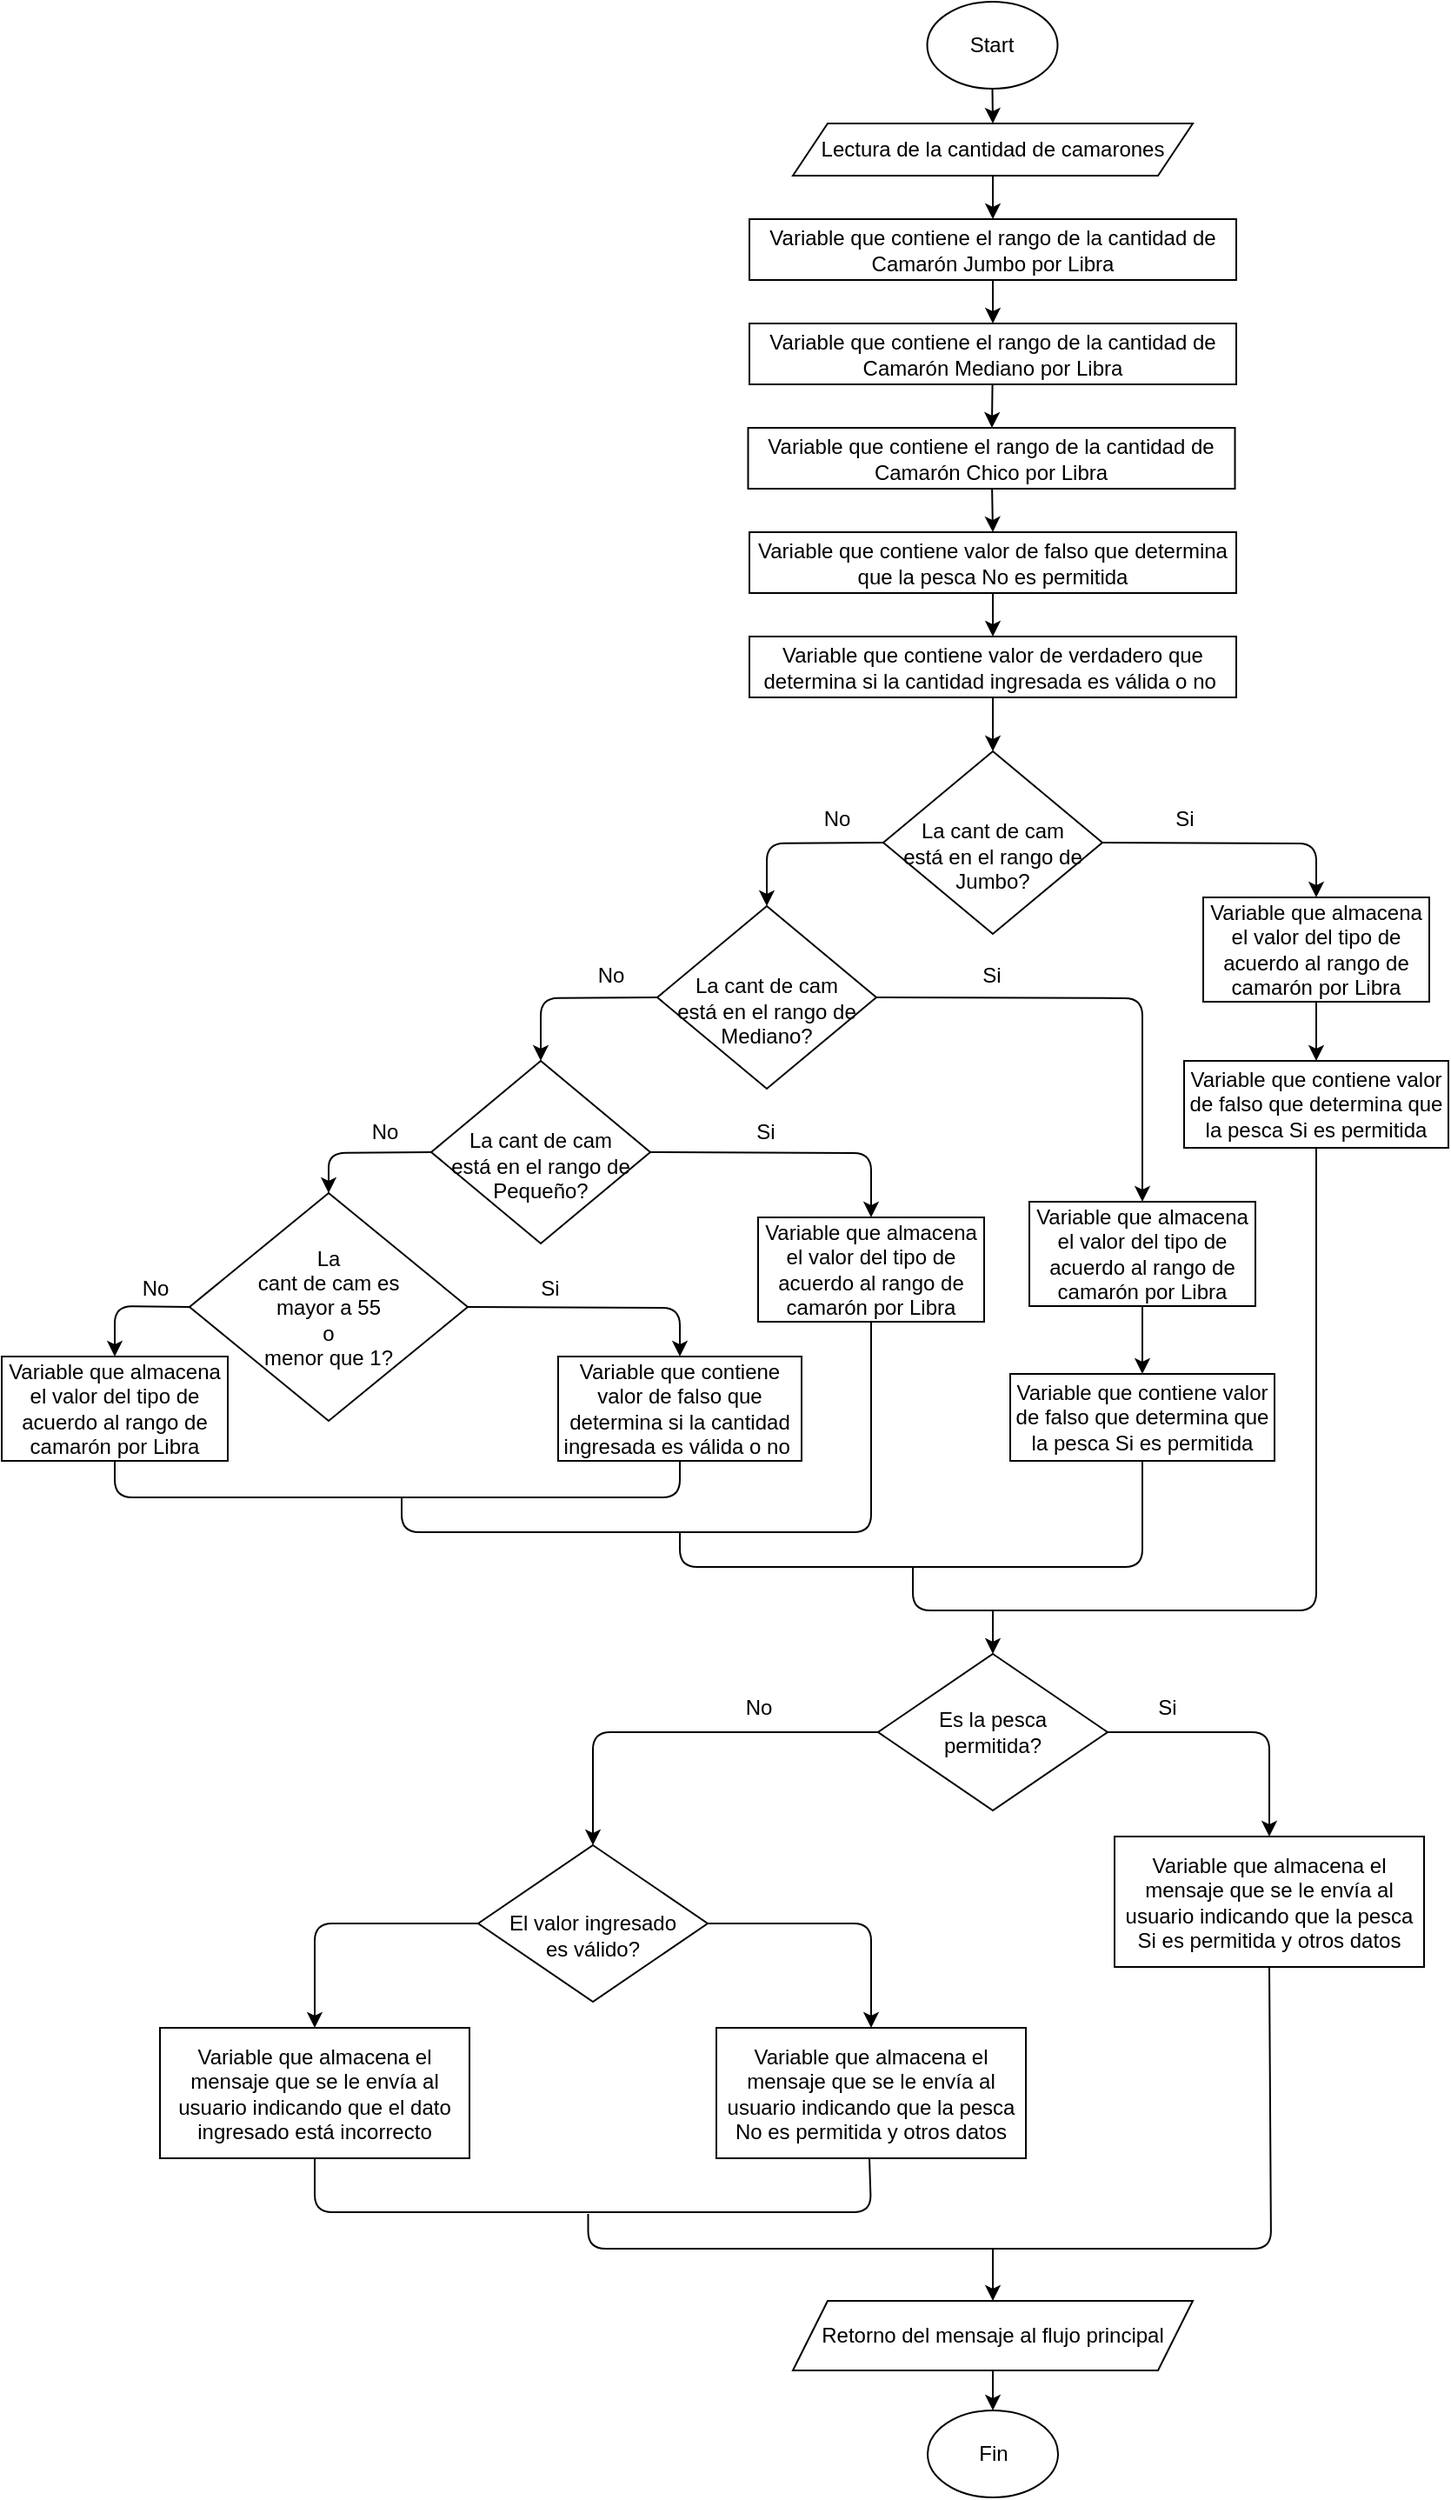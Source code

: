 <mxfile>
    <diagram id="NVoQuto0tyrQBgJS1qF8" name="Page-1">
        <mxGraphModel dx="8" dy="1083" grid="1" gridSize="10" guides="1" tooltips="1" connect="1" arrows="1" fold="1" page="1" pageScale="1" pageWidth="850" pageHeight="1100" math="0" shadow="0">
            <root>
                <mxCell id="0"/>
                <mxCell id="1" parent="0"/>
                <mxCell id="2" value="" style="edgeStyle=none;html=1;entryX=0.5;entryY=0;entryDx=0;entryDy=0;" parent="1" source="3" target="76" edge="1">
                    <mxGeometry relative="1" as="geometry">
                        <mxPoint x="1429.404" y="95" as="targetPoint"/>
                    </mxGeometry>
                </mxCell>
                <mxCell id="3" value="Start" style="ellipse;whiteSpace=wrap;html=1;" parent="1" vertex="1">
                    <mxGeometry x="1392.25" y="25" width="75" height="50" as="geometry"/>
                </mxCell>
                <mxCell id="6" value="Variable que almacena el mensaje que se le envía al usuario indicando que la pesca Si es permitida y otros datos" style="whiteSpace=wrap;html=1;align=center;" parent="1" vertex="1">
                    <mxGeometry x="1500" y="1080" width="178" height="75" as="geometry"/>
                </mxCell>
                <mxCell id="78" value="" style="edgeStyle=none;html=1;entryX=0.5;entryY=0;entryDx=0;entryDy=0;" parent="1" source="8" target="71" edge="1">
                    <mxGeometry relative="1" as="geometry"/>
                </mxCell>
                <mxCell id="8" value="Variable que contiene el rango de la cantidad de Camarón Jumbo por Libra" style="whiteSpace=wrap;html=1;" parent="1" vertex="1">
                    <mxGeometry x="1290" y="150" width="280" height="35" as="geometry"/>
                </mxCell>
                <mxCell id="15" style="edgeStyle=none;html=1;entryX=0.5;entryY=0;entryDx=0;entryDy=0;exitX=1;exitY=0.5;exitDx=0;exitDy=0;" parent="1" source="17" target="102" edge="1">
                    <mxGeometry relative="1" as="geometry">
                        <Array as="points">
                            <mxPoint x="1616" y="509"/>
                        </Array>
                        <mxPoint x="1497" y="500" as="sourcePoint"/>
                        <mxPoint x="1627" y="551" as="targetPoint"/>
                    </mxGeometry>
                </mxCell>
                <mxCell id="16" style="edgeStyle=none;html=1;entryX=0.5;entryY=0;entryDx=0;entryDy=0;exitX=0;exitY=0.5;exitDx=0;exitDy=0;" parent="1" source="17" target="85" edge="1">
                    <mxGeometry relative="1" as="geometry">
                        <Array as="points">
                            <mxPoint x="1300" y="509"/>
                        </Array>
                        <mxPoint x="1367" y="509.5" as="sourcePoint"/>
                        <mxPoint x="1300" y="549.04" as="targetPoint"/>
                    </mxGeometry>
                </mxCell>
                <mxCell id="17" value="&lt;br&gt;La cant de cam &lt;br&gt;está en el rango de Jumbo?" style="rhombus;whiteSpace=wrap;html=1;" parent="1" vertex="1">
                    <mxGeometry x="1367" y="456" width="126" height="105" as="geometry"/>
                </mxCell>
                <mxCell id="21" style="edgeStyle=none;html=1;entryX=0.5;entryY=0;entryDx=0;entryDy=0;exitX=1;exitY=0.5;exitDx=0;exitDy=0;" parent="1" source="85" target="99" edge="1">
                    <mxGeometry relative="1" as="geometry">
                        <Array as="points">
                            <mxPoint x="1516" y="598"/>
                        </Array>
                        <mxPoint x="1363" y="595.5" as="sourcePoint"/>
                        <mxPoint x="1516" y="702" as="targetPoint"/>
                    </mxGeometry>
                </mxCell>
                <mxCell id="24" style="edgeStyle=none;html=1;exitX=0;exitY=0.5;exitDx=0;exitDy=0;entryX=0.5;entryY=0;entryDx=0;entryDy=0;" parent="1" source="85" target="87" edge="1">
                    <mxGeometry relative="1" as="geometry">
                        <mxPoint x="1232" y="590" as="sourcePoint"/>
                        <Array as="points">
                            <mxPoint x="1170" y="598"/>
                        </Array>
                        <mxPoint x="1172" y="635" as="targetPoint"/>
                    </mxGeometry>
                </mxCell>
                <mxCell id="26" style="edgeStyle=none;html=1;entryX=0.5;entryY=0;entryDx=0;entryDy=0;exitX=1;exitY=0.5;exitDx=0;exitDy=0;" parent="1" source="87" target="90" edge="1">
                    <mxGeometry relative="1" as="geometry">
                        <Array as="points">
                            <mxPoint x="1360" y="687"/>
                            <mxPoint x="1360" y="710"/>
                        </Array>
                        <mxPoint x="1238" y="680" as="sourcePoint"/>
                        <mxPoint x="1360" y="723" as="targetPoint"/>
                    </mxGeometry>
                </mxCell>
                <mxCell id="34" value="La&lt;br&gt;cant de cam es &lt;br&gt;mayor a 55&lt;br&gt;o&lt;br&gt;menor que 1?" style="rhombus;whiteSpace=wrap;html=1;" parent="1" vertex="1">
                    <mxGeometry x="968" y="710" width="160" height="131" as="geometry"/>
                </mxCell>
                <mxCell id="38" value="" style="edgeStyle=none;html=1;exitX=0.5;exitY=1;exitDx=0;exitDy=0;" parent="1" source="83" target="17" edge="1">
                    <mxGeometry relative="1" as="geometry">
                        <mxPoint x="1429.35" y="435" as="sourcePoint"/>
                    </mxGeometry>
                </mxCell>
                <mxCell id="40" style="edgeStyle=none;html=1;entryX=0.5;entryY=0;entryDx=0;entryDy=0;exitX=1;exitY=0.5;exitDx=0;exitDy=0;" parent="1" source="34" target="103" edge="1">
                    <mxGeometry relative="1" as="geometry">
                        <Array as="points">
                            <mxPoint x="1250" y="776"/>
                        </Array>
                        <mxPoint x="1112" y="769" as="sourcePoint"/>
                        <mxPoint x="1267" y="814" as="targetPoint"/>
                    </mxGeometry>
                </mxCell>
                <mxCell id="42" style="edgeStyle=none;html=1;entryX=0.5;entryY=0;entryDx=0;entryDy=0;exitX=0;exitY=0.5;exitDx=0;exitDy=0;" parent="1" source="34" target="89" edge="1">
                    <mxGeometry relative="1" as="geometry">
                        <mxPoint x="968" y="776.5" as="sourcePoint"/>
                        <Array as="points">
                            <mxPoint x="925" y="775"/>
                        </Array>
                        <mxPoint x="930" y="813" as="targetPoint"/>
                    </mxGeometry>
                </mxCell>
                <mxCell id="44" value="" style="endArrow=none;html=1;exitX=0.5;exitY=1;exitDx=0;exitDy=0;entryX=0.5;entryY=1;entryDx=0;entryDy=0;" parent="1" source="89" target="103" edge="1">
                    <mxGeometry width="50" height="50" relative="1" as="geometry">
                        <mxPoint x="930" y="854" as="sourcePoint"/>
                        <mxPoint x="1267" y="854" as="targetPoint"/>
                        <Array as="points">
                            <mxPoint x="925" y="885"/>
                            <mxPoint x="1090" y="885"/>
                            <mxPoint x="1250" y="885"/>
                        </Array>
                    </mxGeometry>
                </mxCell>
                <mxCell id="45" value="" style="endArrow=none;html=1;entryX=0.5;entryY=1;entryDx=0;entryDy=0;" parent="1" target="90" edge="1">
                    <mxGeometry width="50" height="50" relative="1" as="geometry">
                        <mxPoint x="1090" y="885" as="sourcePoint"/>
                        <mxPoint x="1360" y="763" as="targetPoint"/>
                        <Array as="points">
                            <mxPoint x="1090" y="905"/>
                            <mxPoint x="1360" y="905"/>
                        </Array>
                    </mxGeometry>
                </mxCell>
                <mxCell id="46" value="" style="endArrow=none;html=1;entryX=0.5;entryY=1;entryDx=0;entryDy=0;" parent="1" target="104" edge="1">
                    <mxGeometry width="50" height="50" relative="1" as="geometry">
                        <mxPoint x="1250" y="905" as="sourcePoint"/>
                        <mxPoint x="1516" y="804" as="targetPoint"/>
                        <Array as="points">
                            <mxPoint x="1250" y="925"/>
                            <mxPoint x="1516" y="925"/>
                        </Array>
                    </mxGeometry>
                </mxCell>
                <mxCell id="47" value="" style="endArrow=none;html=1;entryX=0.5;entryY=1;entryDx=0;entryDy=0;startArrow=none;" parent="1" target="106" edge="1">
                    <mxGeometry width="50" height="50" relative="1" as="geometry">
                        <mxPoint x="1384" y="925" as="sourcePoint"/>
                        <mxPoint x="1627" y="665" as="targetPoint"/>
                        <Array as="points">
                            <mxPoint x="1384" y="950"/>
                            <mxPoint x="1616" y="950"/>
                        </Array>
                    </mxGeometry>
                </mxCell>
                <mxCell id="48" value="" style="endArrow=classic;html=1;entryX=0.5;entryY=0;entryDx=0;entryDy=0;" parent="1" target="50" edge="1">
                    <mxGeometry width="50" height="50" relative="1" as="geometry">
                        <mxPoint x="1430" y="950" as="sourcePoint"/>
                        <mxPoint x="1430" y="975" as="targetPoint"/>
                        <Array as="points">
                            <mxPoint x="1430" y="970"/>
                        </Array>
                    </mxGeometry>
                </mxCell>
                <mxCell id="49" style="edgeStyle=none;html=1;entryX=0.5;entryY=0;entryDx=0;entryDy=0;" parent="1" source="50" target="6" edge="1">
                    <mxGeometry relative="1" as="geometry">
                        <Array as="points">
                            <mxPoint x="1589" y="1020"/>
                        </Array>
                    </mxGeometry>
                </mxCell>
                <mxCell id="50" value="Es la pesca&lt;br&gt;permitida?" style="rhombus;whiteSpace=wrap;html=1;" parent="1" vertex="1">
                    <mxGeometry x="1364" y="975" width="132" height="90" as="geometry"/>
                </mxCell>
                <mxCell id="55" style="edgeStyle=none;html=1;exitX=0;exitY=0.5;exitDx=0;exitDy=0;entryX=0.5;entryY=0;entryDx=0;entryDy=0;entryPerimeter=0;" parent="1" source="50" target="58" edge="1">
                    <mxGeometry relative="1" as="geometry">
                        <mxPoint x="1364" y="1020" as="sourcePoint"/>
                        <Array as="points">
                            <mxPoint x="1317" y="1020"/>
                            <mxPoint x="1200" y="1020"/>
                        </Array>
                        <mxPoint x="1200" y="1085" as="targetPoint"/>
                    </mxGeometry>
                </mxCell>
                <mxCell id="56" value="No" style="text;html=1;align=center;verticalAlign=middle;resizable=0;points=[];autosize=1;strokeColor=none;fillColor=none;" parent="1" vertex="1">
                    <mxGeometry x="1275" y="991" width="40" height="30" as="geometry"/>
                </mxCell>
                <mxCell id="57" style="edgeStyle=none;html=1;entryX=0.5;entryY=0;entryDx=0;entryDy=0;" parent="1" source="58" target="63" edge="1">
                    <mxGeometry relative="1" as="geometry">
                        <Array as="points">
                            <mxPoint x="1040" y="1130"/>
                        </Array>
                    </mxGeometry>
                </mxCell>
                <mxCell id="58" value="&lt;br&gt;El valor ingresado&lt;br&gt;es válido?" style="rhombus;whiteSpace=wrap;html=1;" parent="1" vertex="1">
                    <mxGeometry x="1134" y="1085" width="132" height="90" as="geometry"/>
                </mxCell>
                <mxCell id="62" style="edgeStyle=none;html=1;entryX=0.5;entryY=0;entryDx=0;entryDy=0;" parent="1" target="109" edge="1">
                    <mxGeometry relative="1" as="geometry">
                        <mxPoint x="1266" y="1130" as="sourcePoint"/>
                        <Array as="points">
                            <mxPoint x="1360" y="1130"/>
                        </Array>
                        <mxPoint x="1359" y="1190" as="targetPoint"/>
                    </mxGeometry>
                </mxCell>
                <mxCell id="63" value="Variable que almacena el mensaje que se le envía al usuario indicando que el dato ingresado está incorrecto" style="whiteSpace=wrap;html=1;align=center;" parent="1" vertex="1">
                    <mxGeometry x="951" y="1190" width="178" height="75" as="geometry"/>
                </mxCell>
                <mxCell id="64" value="" style="endArrow=none;html=1;exitX=0.5;exitY=1;exitDx=0;exitDy=0;entryX=0.5;entryY=1;entryDx=0;entryDy=0;" parent="1" source="63" edge="1">
                    <mxGeometry width="50" height="50" relative="1" as="geometry">
                        <mxPoint x="1040" y="1265" as="sourcePoint"/>
                        <mxPoint x="1359" y="1265" as="targetPoint"/>
                        <Array as="points">
                            <mxPoint x="1040" y="1296"/>
                            <mxPoint x="1200" y="1296"/>
                            <mxPoint x="1360" y="1296"/>
                        </Array>
                    </mxGeometry>
                </mxCell>
                <mxCell id="65" value="" style="endArrow=none;html=1;entryX=0.5;entryY=1;entryDx=0;entryDy=0;" parent="1" target="6" edge="1">
                    <mxGeometry width="50" height="50" relative="1" as="geometry">
                        <mxPoint x="1197.25" y="1297" as="sourcePoint"/>
                        <mxPoint x="1467.25" y="1175" as="targetPoint"/>
                        <Array as="points">
                            <mxPoint x="1197.25" y="1317"/>
                            <mxPoint x="1590" y="1317"/>
                        </Array>
                    </mxGeometry>
                </mxCell>
                <mxCell id="66" value="Si" style="text;html=1;align=center;verticalAlign=middle;resizable=0;points=[];autosize=1;strokeColor=none;fillColor=none;" parent="1" vertex="1">
                    <mxGeometry x="1515" y="991" width="30" height="30" as="geometry"/>
                </mxCell>
                <mxCell id="67" value="" style="edgeStyle=none;html=1;" parent="1" source="68" target="70" edge="1">
                    <mxGeometry relative="1" as="geometry"/>
                </mxCell>
                <mxCell id="68" value="Retorno del mensaje al flujo principal" style="shape=parallelogram;perimeter=parallelogramPerimeter;whiteSpace=wrap;html=1;fixedSize=1;" parent="1" vertex="1">
                    <mxGeometry x="1315" y="1347" width="230" height="40" as="geometry"/>
                </mxCell>
                <mxCell id="69" value="" style="endArrow=classic;html=1;entryX=0.5;entryY=0;entryDx=0;entryDy=0;" parent="1" target="68" edge="1">
                    <mxGeometry width="50" height="50" relative="1" as="geometry">
                        <mxPoint x="1430" y="1317" as="sourcePoint"/>
                        <mxPoint x="1320" y="987" as="targetPoint"/>
                    </mxGeometry>
                </mxCell>
                <mxCell id="70" value="Fin" style="ellipse;whiteSpace=wrap;html=1;" parent="1" vertex="1">
                    <mxGeometry x="1392.5" y="1410" width="75" height="50" as="geometry"/>
                </mxCell>
                <mxCell id="79" value="" style="edgeStyle=none;html=1;" parent="1" source="71" target="74" edge="1">
                    <mxGeometry relative="1" as="geometry"/>
                </mxCell>
                <mxCell id="71" value="Variable que contiene el rango de la cantidad de Camarón Mediano por Libra" style="whiteSpace=wrap;html=1;" parent="1" vertex="1">
                    <mxGeometry x="1290" y="210" width="280" height="35" as="geometry"/>
                </mxCell>
                <mxCell id="80" value="" style="edgeStyle=none;html=1;entryX=0.5;entryY=0;entryDx=0;entryDy=0;" parent="1" source="74" target="81" edge="1">
                    <mxGeometry relative="1" as="geometry">
                        <mxPoint x="1430" y="290" as="targetPoint"/>
                    </mxGeometry>
                </mxCell>
                <mxCell id="74" value="Variable que contiene el rango de la cantidad de Camarón Chico por Libra" style="whiteSpace=wrap;html=1;" parent="1" vertex="1">
                    <mxGeometry x="1289.25" y="270" width="280" height="35" as="geometry"/>
                </mxCell>
                <mxCell id="77" value="" style="edgeStyle=none;html=1;" parent="1" source="76" target="8" edge="1">
                    <mxGeometry relative="1" as="geometry"/>
                </mxCell>
                <mxCell id="76" value="Lectura de la cantidad de camarones" style="shape=parallelogram;perimeter=parallelogramPerimeter;whiteSpace=wrap;html=1;fixedSize=1;" parent="1" vertex="1">
                    <mxGeometry x="1315" y="95" width="230" height="30" as="geometry"/>
                </mxCell>
                <mxCell id="84" value="" style="edgeStyle=none;html=1;" parent="1" source="81" target="83" edge="1">
                    <mxGeometry relative="1" as="geometry"/>
                </mxCell>
                <mxCell id="81" value="Variable que contiene valor de falso que determina que la pesca No es permitida" style="whiteSpace=wrap;html=1;" parent="1" vertex="1">
                    <mxGeometry x="1290" y="330" width="280" height="35" as="geometry"/>
                </mxCell>
                <mxCell id="83" value="Variable que contiene valor de verdadero que determina si la cantidad ingresada es válida o no&amp;nbsp;" style="whiteSpace=wrap;html=1;" parent="1" vertex="1">
                    <mxGeometry x="1290" y="390" width="280" height="35" as="geometry"/>
                </mxCell>
                <mxCell id="85" value="&lt;br&gt;La cant de cam &lt;br&gt;está en el rango de Mediano?" style="rhombus;whiteSpace=wrap;html=1;" parent="1" vertex="1">
                    <mxGeometry x="1237" y="545" width="126" height="105" as="geometry"/>
                </mxCell>
                <mxCell id="86" style="edgeStyle=none;html=1;entryX=0.5;entryY=0;entryDx=0;entryDy=0;exitX=0;exitY=0.5;exitDx=0;exitDy=0;" parent="1" source="87" target="34" edge="1">
                    <mxGeometry relative="1" as="geometry">
                        <mxPoint x="1106" y="679" as="sourcePoint"/>
                        <Array as="points">
                            <mxPoint x="1048" y="687"/>
                        </Array>
                        <mxPoint x="1046" y="724" as="targetPoint"/>
                    </mxGeometry>
                </mxCell>
                <mxCell id="87" value="&lt;br&gt;La cant de cam &lt;br&gt;está en el rango de Pequeño?" style="rhombus;whiteSpace=wrap;html=1;" parent="1" vertex="1">
                    <mxGeometry x="1107" y="634" width="126" height="105" as="geometry"/>
                </mxCell>
                <mxCell id="89" value="Variable que almacena el valor del tipo de acuerdo al rango de camarón&amp;nbsp;por Libra" style="whiteSpace=wrap;html=1;" parent="1" vertex="1">
                    <mxGeometry x="860" y="804" width="130" height="60" as="geometry"/>
                </mxCell>
                <mxCell id="90" value="Variable que almacena el valor del tipo de acuerdo al rango de camarón&amp;nbsp;por Libra" style="whiteSpace=wrap;html=1;" parent="1" vertex="1">
                    <mxGeometry x="1295" y="724" width="130" height="60" as="geometry"/>
                </mxCell>
                <mxCell id="91" value="No" style="text;html=1;align=center;verticalAlign=middle;resizable=0;points=[];autosize=1;strokeColor=none;fillColor=none;" parent="1" vertex="1">
                    <mxGeometry x="1320" y="480" width="40" height="30" as="geometry"/>
                </mxCell>
                <mxCell id="92" value="Si" style="text;html=1;align=center;verticalAlign=middle;resizable=0;points=[];autosize=1;strokeColor=none;fillColor=none;" parent="1" vertex="1">
                    <mxGeometry x="1525" y="480" width="30" height="30" as="geometry"/>
                </mxCell>
                <mxCell id="93" value="No" style="text;html=1;align=center;verticalAlign=middle;resizable=0;points=[];autosize=1;strokeColor=none;fillColor=none;" parent="1" vertex="1">
                    <mxGeometry x="1190" y="570" width="40" height="30" as="geometry"/>
                </mxCell>
                <mxCell id="94" value="Si" style="text;html=1;align=center;verticalAlign=middle;resizable=0;points=[];autosize=1;strokeColor=none;fillColor=none;" parent="1" vertex="1">
                    <mxGeometry x="1414.25" y="570" width="30" height="30" as="geometry"/>
                </mxCell>
                <mxCell id="95" value="No" style="text;html=1;align=center;verticalAlign=middle;resizable=0;points=[];autosize=1;strokeColor=none;fillColor=none;" parent="1" vertex="1">
                    <mxGeometry x="1060" y="660" width="40" height="30" as="geometry"/>
                </mxCell>
                <mxCell id="96" value="Si" style="text;html=1;align=center;verticalAlign=middle;resizable=0;points=[];autosize=1;strokeColor=none;fillColor=none;" parent="1" vertex="1">
                    <mxGeometry x="1284.25" y="660" width="30" height="30" as="geometry"/>
                </mxCell>
                <mxCell id="97" value="No" style="text;html=1;align=center;verticalAlign=middle;resizable=0;points=[];autosize=1;strokeColor=none;fillColor=none;" parent="1" vertex="1">
                    <mxGeometry x="928" y="750" width="40" height="30" as="geometry"/>
                </mxCell>
                <mxCell id="98" value="Si" style="text;html=1;align=center;verticalAlign=middle;resizable=0;points=[];autosize=1;strokeColor=none;fillColor=none;" parent="1" vertex="1">
                    <mxGeometry x="1160" y="750" width="30" height="30" as="geometry"/>
                </mxCell>
                <mxCell id="100" value="" style="edgeStyle=none;html=1;entryX=0.5;entryY=0;entryDx=0;entryDy=0;" parent="1" source="99" target="104" edge="1">
                    <mxGeometry relative="1" as="geometry">
                        <mxPoint x="1516" y="768" as="targetPoint"/>
                    </mxGeometry>
                </mxCell>
                <mxCell id="99" value="Variable que almacena el valor del tipo de acuerdo al rango de camarón&amp;nbsp;por Libra" style="whiteSpace=wrap;html=1;" parent="1" vertex="1">
                    <mxGeometry x="1451" y="715" width="130" height="60" as="geometry"/>
                </mxCell>
                <mxCell id="108" value="" style="edgeStyle=none;html=1;" parent="1" source="102" target="106" edge="1">
                    <mxGeometry relative="1" as="geometry"/>
                </mxCell>
                <mxCell id="102" value="Variable que almacena el valor del tipo de acuerdo al rango de camarón&amp;nbsp;por Libra" style="whiteSpace=wrap;html=1;" parent="1" vertex="1">
                    <mxGeometry x="1551" y="540" width="130" height="60" as="geometry"/>
                </mxCell>
                <mxCell id="103" value="Variable que contiene valor de falso que determina si la cantidad ingresada es válida o no&amp;nbsp;" style="whiteSpace=wrap;html=1;" parent="1" vertex="1">
                    <mxGeometry x="1180" y="804" width="140" height="60" as="geometry"/>
                </mxCell>
                <mxCell id="104" value="Variable que contiene valor de falso que determina que la pesca Si es permitida" style="whiteSpace=wrap;html=1;" parent="1" vertex="1">
                    <mxGeometry x="1440" y="814" width="152" height="50" as="geometry"/>
                </mxCell>
                <mxCell id="106" value="Variable que contiene valor de falso que determina que la pesca Si es permitida" style="whiteSpace=wrap;html=1;" parent="1" vertex="1">
                    <mxGeometry x="1540" y="634" width="152" height="50" as="geometry"/>
                </mxCell>
                <mxCell id="109" value="Variable que almacena el mensaje que se le envía al usuario indicando que la pesca No es permitida y otros datos" style="whiteSpace=wrap;html=1;align=center;" parent="1" vertex="1">
                    <mxGeometry x="1271" y="1190" width="178" height="75" as="geometry"/>
                </mxCell>
            </root>
        </mxGraphModel>
    </diagram>
</mxfile>